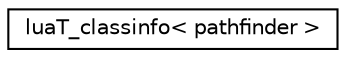digraph "Graphical Class Hierarchy"
{
 // LATEX_PDF_SIZE
  edge [fontname="Helvetica",fontsize="10",labelfontname="Helvetica",labelfontsize="10"];
  node [fontname="Helvetica",fontsize="10",shape=record];
  rankdir="LR";
  Node0 [label="luaT_classinfo\< pathfinder \>",height=0.2,width=0.4,color="black", fillcolor="white", style="filled",URL="$structluaT__classinfo_3_01pathfinder_01_4.html",tooltip=" "];
}
